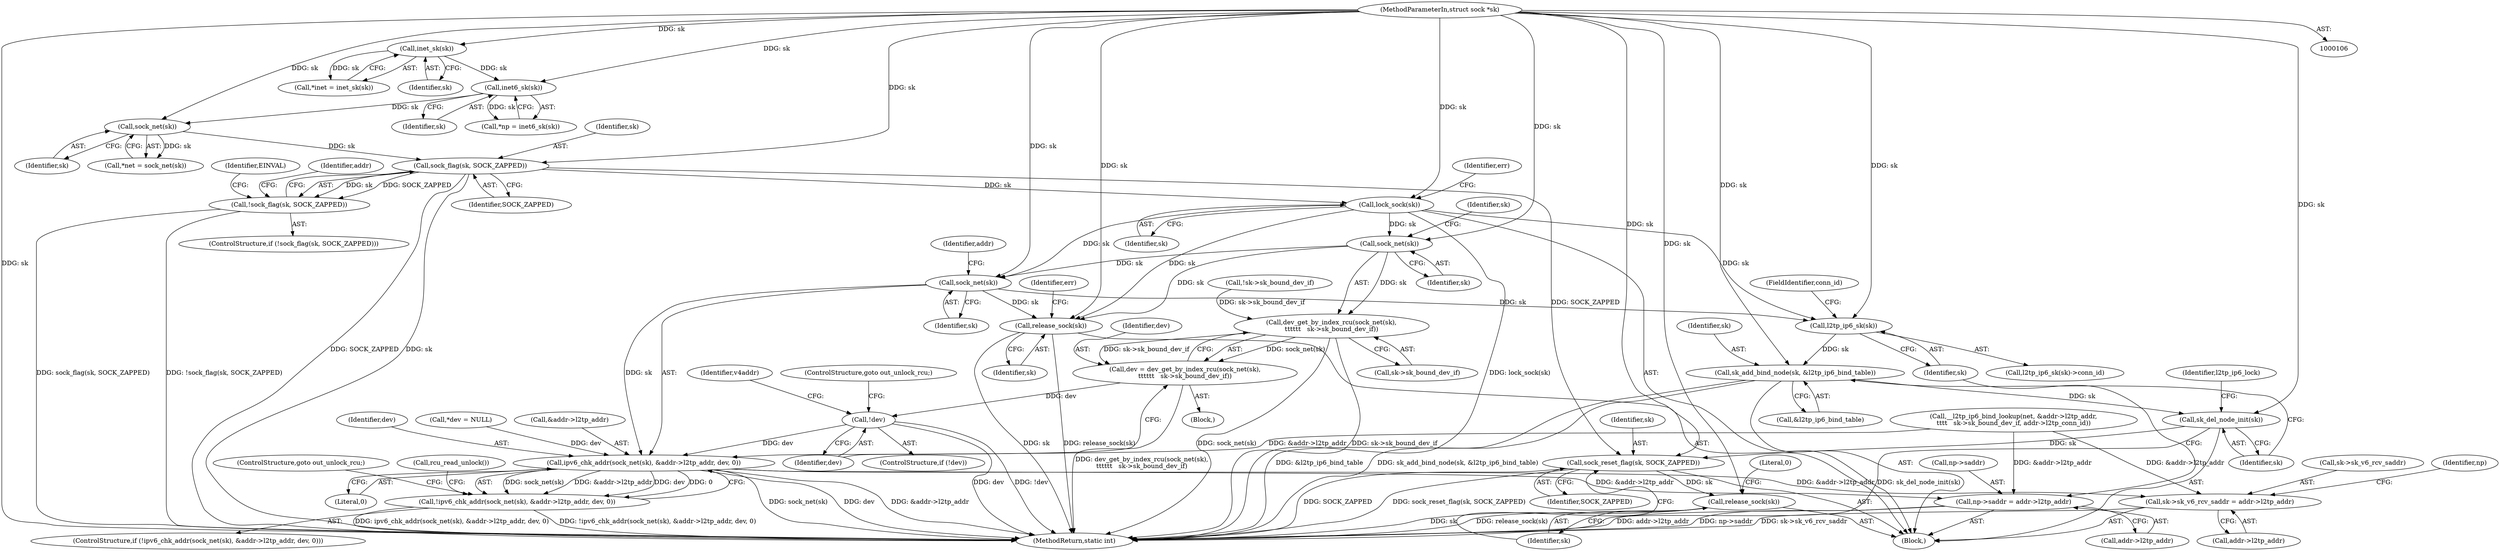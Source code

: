 digraph "1_linux_32c231164b762dddefa13af5a0101032c70b50ef_0@del" {
"1000140" [label="(Call,sock_flag(sk, SOCK_ZAPPED))"];
"1000130" [label="(Call,sock_net(sk))"];
"1000119" [label="(Call,inet6_sk(sk))"];
"1000114" [label="(Call,inet_sk(sk))"];
"1000107" [label="(MethodParameterIn,struct sock *sk)"];
"1000139" [label="(Call,!sock_flag(sk, SOCK_ZAPPED))"];
"1000209" [label="(Call,lock_sock(sk))"];
"1000267" [label="(Call,sock_net(sk))"];
"1000266" [label="(Call,dev_get_by_index_rcu(sock_net(sk),\n\t\t\t\t\t\t   sk->sk_bound_dev_if))"];
"1000264" [label="(Call,dev = dev_get_by_index_rcu(sock_net(sk),\n\t\t\t\t\t\t   sk->sk_bound_dev_if))"];
"1000273" [label="(Call,!dev)"];
"1000285" [label="(Call,ipv6_chk_addr(sock_net(sk), &addr->l2tp_addr, dev, 0))"];
"1000284" [label="(Call,!ipv6_chk_addr(sock_net(sk), &addr->l2tp_addr, dev, 0))"];
"1000305" [label="(Call,sk->sk_v6_rcv_saddr = addr->l2tp_addr)"];
"1000312" [label="(Call,np->saddr = addr->l2tp_addr)"];
"1000286" [label="(Call,sock_net(sk))"];
"1000321" [label="(Call,l2tp_ip6_sk(sk))"];
"1000330" [label="(Call,sk_add_bind_node(sk, &l2tp_ip6_bind_table))"];
"1000334" [label="(Call,sk_del_node_init(sk))"];
"1000339" [label="(Call,sock_reset_flag(sk, SOCK_ZAPPED))"];
"1000342" [label="(Call,release_sock(sk))"];
"1000349" [label="(Call,release_sock(sk))"];
"1000313" [label="(Call,np->saddr)"];
"1000149" [label="(Identifier,addr)"];
"1000145" [label="(Identifier,EINVAL)"];
"1000229" [label="(Call,*dev = NULL)"];
"1000110" [label="(Block,)"];
"1000131" [label="(Identifier,sk)"];
"1000275" [label="(ControlStructure,goto out_unlock_rcu;)"];
"1000193" [label="(Call,__l2tp_ip6_bind_lookup(net, &addr->l2tp_addr,\n\t\t\t\t   sk->sk_bound_dev_if, addr->l2tp_conn_id))"];
"1000112" [label="(Call,*inet = inet_sk(sk))"];
"1000115" [label="(Identifier,sk)"];
"1000330" [label="(Call,sk_add_bind_node(sk, &l2tp_ip6_bind_table))"];
"1000321" [label="(Call,l2tp_ip6_sk(sk))"];
"1000272" [label="(ControlStructure,if (!dev))"];
"1000277" [label="(Identifier,v4addr)"];
"1000266" [label="(Call,dev_get_by_index_rcu(sock_net(sk),\n\t\t\t\t\t\t   sk->sk_bound_dev_if))"];
"1000270" [label="(Identifier,sk)"];
"1000332" [label="(Call,&l2tp_ip6_bind_table)"];
"1000341" [label="(Identifier,SOCK_ZAPPED)"];
"1000120" [label="(Identifier,sk)"];
"1000128" [label="(Call,*net = sock_net(sk))"];
"1000273" [label="(Call,!dev)"];
"1000130" [label="(Call,sock_net(sk))"];
"1000268" [label="(Identifier,sk)"];
"1000107" [label="(MethodParameterIn,struct sock *sk)"];
"1000138" [label="(ControlStructure,if (!sock_flag(sk, SOCK_ZAPPED)))"];
"1000284" [label="(Call,!ipv6_chk_addr(sock_net(sk), &addr->l2tp_addr, dev, 0))"];
"1000283" [label="(ControlStructure,if (!ipv6_chk_addr(sock_net(sk), &addr->l2tp_addr, dev, 0)))"];
"1000294" [label="(ControlStructure,goto out_unlock_rcu;)"];
"1000312" [label="(Call,np->saddr = addr->l2tp_addr)"];
"1000274" [label="(Identifier,dev)"];
"1000288" [label="(Call,&addr->l2tp_addr)"];
"1000119" [label="(Call,inet6_sk(sk))"];
"1000114" [label="(Call,inet_sk(sk))"];
"1000359" [label="(MethodReturn,static int)"];
"1000292" [label="(Identifier,dev)"];
"1000322" [label="(Identifier,sk)"];
"1000335" [label="(Identifier,sk)"];
"1000140" [label="(Call,sock_flag(sk, SOCK_ZAPPED))"];
"1000331" [label="(Identifier,sk)"];
"1000309" [label="(Call,addr->l2tp_addr)"];
"1000340" [label="(Identifier,sk)"];
"1000209" [label="(Call,lock_sock(sk))"];
"1000345" [label="(Literal,0)"];
"1000339" [label="(Call,sock_reset_flag(sk, SOCK_ZAPPED))"];
"1000306" [label="(Call,sk->sk_v6_rcv_saddr)"];
"1000316" [label="(Call,addr->l2tp_addr)"];
"1000264" [label="(Call,dev = dev_get_by_index_rcu(sock_net(sk),\n\t\t\t\t\t\t   sk->sk_bound_dev_if))"];
"1000343" [label="(Identifier,sk)"];
"1000350" [label="(Identifier,sk)"];
"1000295" [label="(Call,rcu_read_unlock())"];
"1000334" [label="(Call,sk_del_node_init(sk))"];
"1000141" [label="(Identifier,sk)"];
"1000285" [label="(Call,ipv6_chk_addr(sock_net(sk), &addr->l2tp_addr, dev, 0))"];
"1000212" [label="(Identifier,err)"];
"1000236" [label="(Block,)"];
"1000142" [label="(Identifier,SOCK_ZAPPED)"];
"1000286" [label="(Call,sock_net(sk))"];
"1000269" [label="(Call,sk->sk_bound_dev_if)"];
"1000320" [label="(Call,l2tp_ip6_sk(sk)->conn_id)"];
"1000352" [label="(Identifier,err)"];
"1000305" [label="(Call,sk->sk_v6_rcv_saddr = addr->l2tp_addr)"];
"1000314" [label="(Identifier,np)"];
"1000349" [label="(Call,release_sock(sk))"];
"1000139" [label="(Call,!sock_flag(sk, SOCK_ZAPPED))"];
"1000287" [label="(Identifier,sk)"];
"1000290" [label="(Identifier,addr)"];
"1000255" [label="(Call,!sk->sk_bound_dev_if)"];
"1000265" [label="(Identifier,dev)"];
"1000210" [label="(Identifier,sk)"];
"1000338" [label="(Identifier,l2tp_ip6_lock)"];
"1000323" [label="(FieldIdentifier,conn_id)"];
"1000267" [label="(Call,sock_net(sk))"];
"1000342" [label="(Call,release_sock(sk))"];
"1000293" [label="(Literal,0)"];
"1000117" [label="(Call,*np = inet6_sk(sk))"];
"1000140" -> "1000139"  [label="AST: "];
"1000140" -> "1000142"  [label="CFG: "];
"1000141" -> "1000140"  [label="AST: "];
"1000142" -> "1000140"  [label="AST: "];
"1000139" -> "1000140"  [label="CFG: "];
"1000140" -> "1000359"  [label="DDG: SOCK_ZAPPED"];
"1000140" -> "1000359"  [label="DDG: sk"];
"1000140" -> "1000139"  [label="DDG: sk"];
"1000140" -> "1000139"  [label="DDG: SOCK_ZAPPED"];
"1000130" -> "1000140"  [label="DDG: sk"];
"1000107" -> "1000140"  [label="DDG: sk"];
"1000140" -> "1000209"  [label="DDG: sk"];
"1000140" -> "1000339"  [label="DDG: SOCK_ZAPPED"];
"1000130" -> "1000128"  [label="AST: "];
"1000130" -> "1000131"  [label="CFG: "];
"1000131" -> "1000130"  [label="AST: "];
"1000128" -> "1000130"  [label="CFG: "];
"1000130" -> "1000128"  [label="DDG: sk"];
"1000119" -> "1000130"  [label="DDG: sk"];
"1000107" -> "1000130"  [label="DDG: sk"];
"1000119" -> "1000117"  [label="AST: "];
"1000119" -> "1000120"  [label="CFG: "];
"1000120" -> "1000119"  [label="AST: "];
"1000117" -> "1000119"  [label="CFG: "];
"1000119" -> "1000117"  [label="DDG: sk"];
"1000114" -> "1000119"  [label="DDG: sk"];
"1000107" -> "1000119"  [label="DDG: sk"];
"1000114" -> "1000112"  [label="AST: "];
"1000114" -> "1000115"  [label="CFG: "];
"1000115" -> "1000114"  [label="AST: "];
"1000112" -> "1000114"  [label="CFG: "];
"1000114" -> "1000112"  [label="DDG: sk"];
"1000107" -> "1000114"  [label="DDG: sk"];
"1000107" -> "1000106"  [label="AST: "];
"1000107" -> "1000359"  [label="DDG: sk"];
"1000107" -> "1000209"  [label="DDG: sk"];
"1000107" -> "1000267"  [label="DDG: sk"];
"1000107" -> "1000286"  [label="DDG: sk"];
"1000107" -> "1000321"  [label="DDG: sk"];
"1000107" -> "1000330"  [label="DDG: sk"];
"1000107" -> "1000334"  [label="DDG: sk"];
"1000107" -> "1000339"  [label="DDG: sk"];
"1000107" -> "1000342"  [label="DDG: sk"];
"1000107" -> "1000349"  [label="DDG: sk"];
"1000139" -> "1000138"  [label="AST: "];
"1000145" -> "1000139"  [label="CFG: "];
"1000149" -> "1000139"  [label="CFG: "];
"1000139" -> "1000359"  [label="DDG: !sock_flag(sk, SOCK_ZAPPED)"];
"1000139" -> "1000359"  [label="DDG: sock_flag(sk, SOCK_ZAPPED)"];
"1000209" -> "1000110"  [label="AST: "];
"1000209" -> "1000210"  [label="CFG: "];
"1000210" -> "1000209"  [label="AST: "];
"1000212" -> "1000209"  [label="CFG: "];
"1000209" -> "1000359"  [label="DDG: lock_sock(sk)"];
"1000209" -> "1000267"  [label="DDG: sk"];
"1000209" -> "1000286"  [label="DDG: sk"];
"1000209" -> "1000321"  [label="DDG: sk"];
"1000209" -> "1000349"  [label="DDG: sk"];
"1000267" -> "1000266"  [label="AST: "];
"1000267" -> "1000268"  [label="CFG: "];
"1000268" -> "1000267"  [label="AST: "];
"1000270" -> "1000267"  [label="CFG: "];
"1000267" -> "1000266"  [label="DDG: sk"];
"1000267" -> "1000286"  [label="DDG: sk"];
"1000267" -> "1000349"  [label="DDG: sk"];
"1000266" -> "1000264"  [label="AST: "];
"1000266" -> "1000269"  [label="CFG: "];
"1000269" -> "1000266"  [label="AST: "];
"1000264" -> "1000266"  [label="CFG: "];
"1000266" -> "1000359"  [label="DDG: sk->sk_bound_dev_if"];
"1000266" -> "1000359"  [label="DDG: sock_net(sk)"];
"1000266" -> "1000264"  [label="DDG: sock_net(sk)"];
"1000266" -> "1000264"  [label="DDG: sk->sk_bound_dev_if"];
"1000255" -> "1000266"  [label="DDG: sk->sk_bound_dev_if"];
"1000264" -> "1000236"  [label="AST: "];
"1000265" -> "1000264"  [label="AST: "];
"1000274" -> "1000264"  [label="CFG: "];
"1000264" -> "1000359"  [label="DDG: dev_get_by_index_rcu(sock_net(sk),\n\t\t\t\t\t\t   sk->sk_bound_dev_if)"];
"1000264" -> "1000273"  [label="DDG: dev"];
"1000273" -> "1000272"  [label="AST: "];
"1000273" -> "1000274"  [label="CFG: "];
"1000274" -> "1000273"  [label="AST: "];
"1000275" -> "1000273"  [label="CFG: "];
"1000277" -> "1000273"  [label="CFG: "];
"1000273" -> "1000359"  [label="DDG: dev"];
"1000273" -> "1000359"  [label="DDG: !dev"];
"1000273" -> "1000285"  [label="DDG: dev"];
"1000285" -> "1000284"  [label="AST: "];
"1000285" -> "1000293"  [label="CFG: "];
"1000286" -> "1000285"  [label="AST: "];
"1000288" -> "1000285"  [label="AST: "];
"1000292" -> "1000285"  [label="AST: "];
"1000293" -> "1000285"  [label="AST: "];
"1000284" -> "1000285"  [label="CFG: "];
"1000285" -> "1000359"  [label="DDG: sock_net(sk)"];
"1000285" -> "1000359"  [label="DDG: dev"];
"1000285" -> "1000359"  [label="DDG: &addr->l2tp_addr"];
"1000285" -> "1000284"  [label="DDG: sock_net(sk)"];
"1000285" -> "1000284"  [label="DDG: &addr->l2tp_addr"];
"1000285" -> "1000284"  [label="DDG: dev"];
"1000285" -> "1000284"  [label="DDG: 0"];
"1000286" -> "1000285"  [label="DDG: sk"];
"1000193" -> "1000285"  [label="DDG: &addr->l2tp_addr"];
"1000229" -> "1000285"  [label="DDG: dev"];
"1000285" -> "1000305"  [label="DDG: &addr->l2tp_addr"];
"1000285" -> "1000312"  [label="DDG: &addr->l2tp_addr"];
"1000284" -> "1000283"  [label="AST: "];
"1000294" -> "1000284"  [label="CFG: "];
"1000295" -> "1000284"  [label="CFG: "];
"1000284" -> "1000359"  [label="DDG: ipv6_chk_addr(sock_net(sk), &addr->l2tp_addr, dev, 0)"];
"1000284" -> "1000359"  [label="DDG: !ipv6_chk_addr(sock_net(sk), &addr->l2tp_addr, dev, 0)"];
"1000305" -> "1000110"  [label="AST: "];
"1000305" -> "1000309"  [label="CFG: "];
"1000306" -> "1000305"  [label="AST: "];
"1000309" -> "1000305"  [label="AST: "];
"1000314" -> "1000305"  [label="CFG: "];
"1000305" -> "1000359"  [label="DDG: sk->sk_v6_rcv_saddr"];
"1000193" -> "1000305"  [label="DDG: &addr->l2tp_addr"];
"1000312" -> "1000110"  [label="AST: "];
"1000312" -> "1000316"  [label="CFG: "];
"1000313" -> "1000312"  [label="AST: "];
"1000316" -> "1000312"  [label="AST: "];
"1000322" -> "1000312"  [label="CFG: "];
"1000312" -> "1000359"  [label="DDG: addr->l2tp_addr"];
"1000312" -> "1000359"  [label="DDG: np->saddr"];
"1000193" -> "1000312"  [label="DDG: &addr->l2tp_addr"];
"1000286" -> "1000287"  [label="CFG: "];
"1000287" -> "1000286"  [label="AST: "];
"1000290" -> "1000286"  [label="CFG: "];
"1000286" -> "1000321"  [label="DDG: sk"];
"1000286" -> "1000349"  [label="DDG: sk"];
"1000321" -> "1000320"  [label="AST: "];
"1000321" -> "1000322"  [label="CFG: "];
"1000322" -> "1000321"  [label="AST: "];
"1000323" -> "1000321"  [label="CFG: "];
"1000321" -> "1000330"  [label="DDG: sk"];
"1000330" -> "1000110"  [label="AST: "];
"1000330" -> "1000332"  [label="CFG: "];
"1000331" -> "1000330"  [label="AST: "];
"1000332" -> "1000330"  [label="AST: "];
"1000335" -> "1000330"  [label="CFG: "];
"1000330" -> "1000359"  [label="DDG: &l2tp_ip6_bind_table"];
"1000330" -> "1000359"  [label="DDG: sk_add_bind_node(sk, &l2tp_ip6_bind_table)"];
"1000330" -> "1000334"  [label="DDG: sk"];
"1000334" -> "1000110"  [label="AST: "];
"1000334" -> "1000335"  [label="CFG: "];
"1000335" -> "1000334"  [label="AST: "];
"1000338" -> "1000334"  [label="CFG: "];
"1000334" -> "1000359"  [label="DDG: sk_del_node_init(sk)"];
"1000334" -> "1000339"  [label="DDG: sk"];
"1000339" -> "1000110"  [label="AST: "];
"1000339" -> "1000341"  [label="CFG: "];
"1000340" -> "1000339"  [label="AST: "];
"1000341" -> "1000339"  [label="AST: "];
"1000343" -> "1000339"  [label="CFG: "];
"1000339" -> "1000359"  [label="DDG: sock_reset_flag(sk, SOCK_ZAPPED)"];
"1000339" -> "1000359"  [label="DDG: SOCK_ZAPPED"];
"1000339" -> "1000342"  [label="DDG: sk"];
"1000342" -> "1000110"  [label="AST: "];
"1000342" -> "1000343"  [label="CFG: "];
"1000343" -> "1000342"  [label="AST: "];
"1000345" -> "1000342"  [label="CFG: "];
"1000342" -> "1000359"  [label="DDG: sk"];
"1000342" -> "1000359"  [label="DDG: release_sock(sk)"];
"1000349" -> "1000110"  [label="AST: "];
"1000349" -> "1000350"  [label="CFG: "];
"1000350" -> "1000349"  [label="AST: "];
"1000352" -> "1000349"  [label="CFG: "];
"1000349" -> "1000359"  [label="DDG: release_sock(sk)"];
"1000349" -> "1000359"  [label="DDG: sk"];
}
